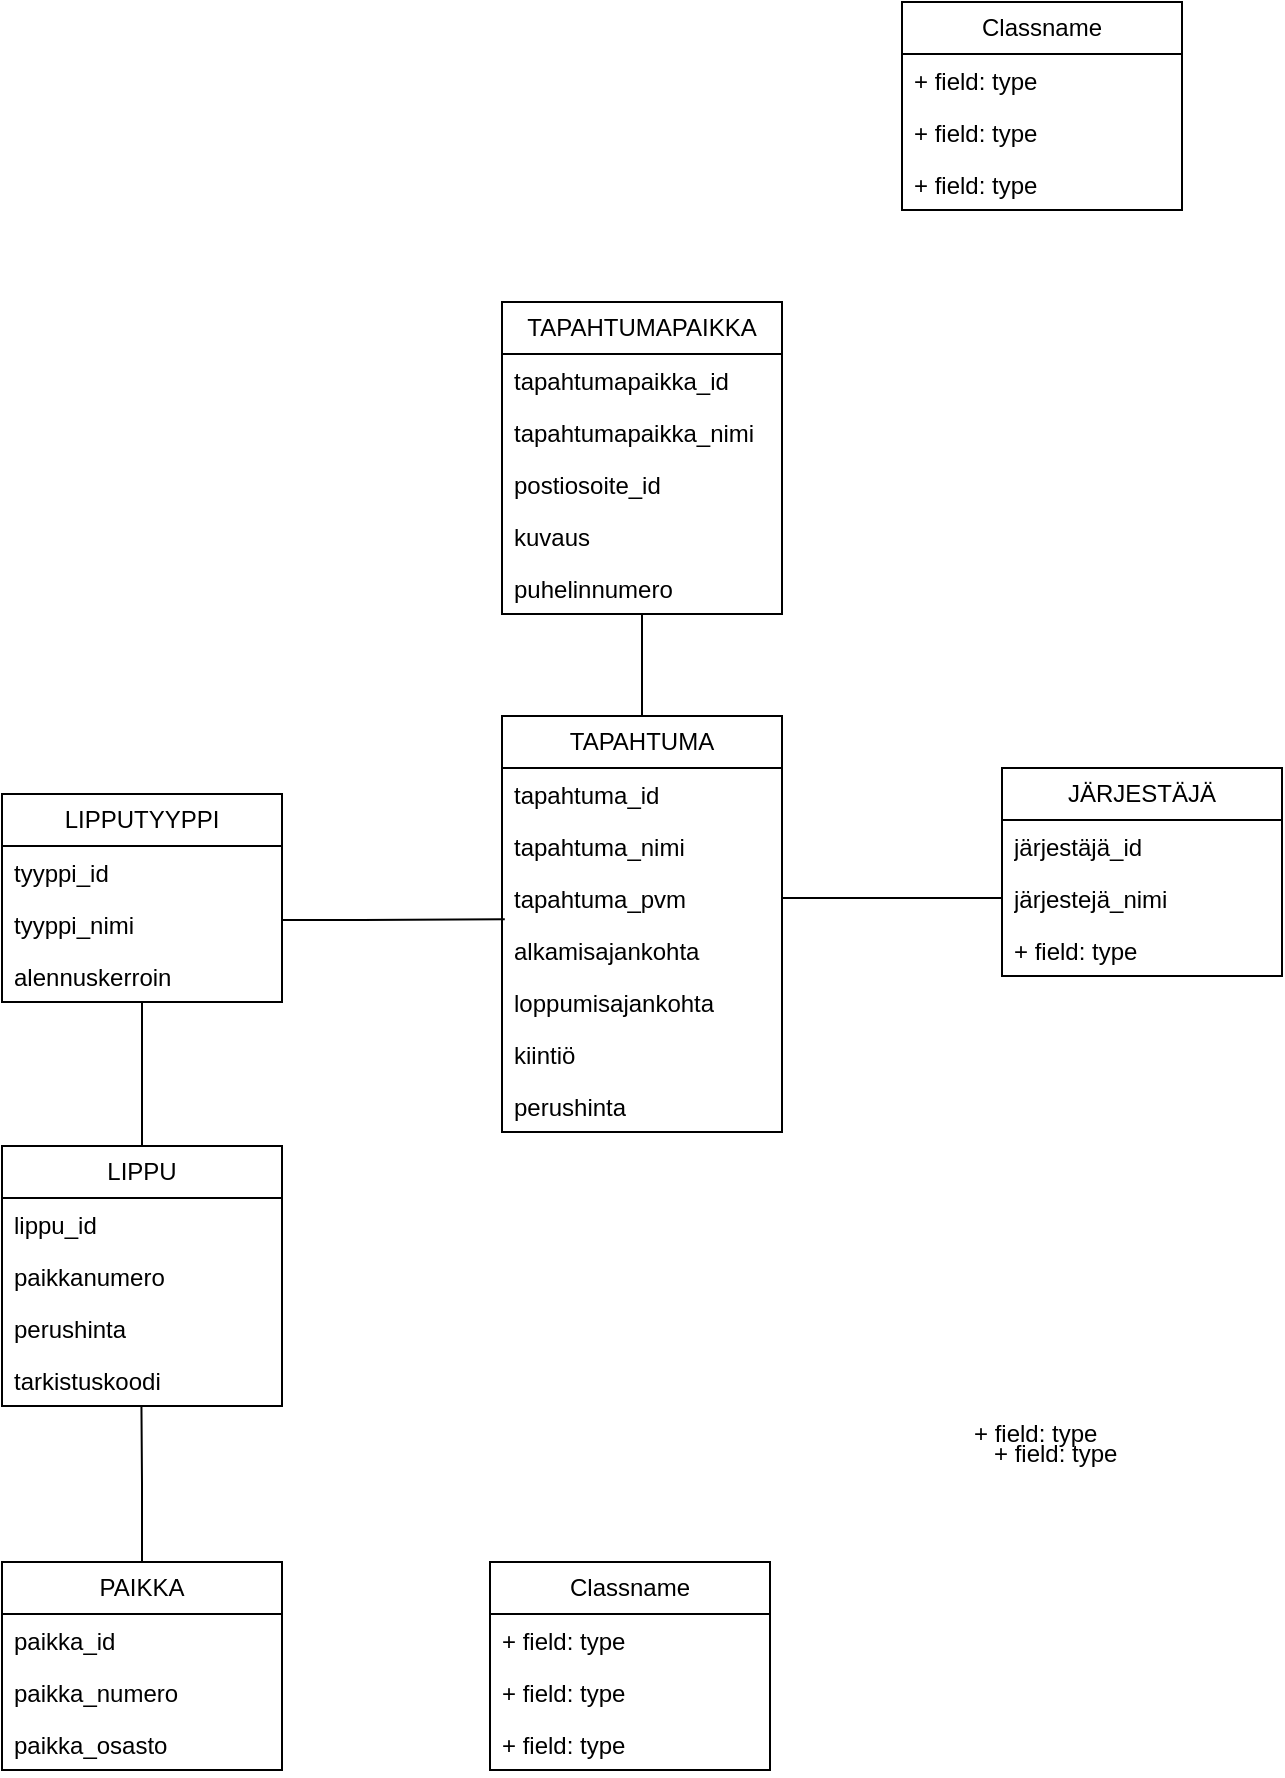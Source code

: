 <mxfile version="23.1.1" type="device">
  <diagram id="C5RBs43oDa-KdzZeNtuy" name="Page-1">
    <mxGraphModel dx="1912" dy="941" grid="1" gridSize="10" guides="1" tooltips="1" connect="1" arrows="1" fold="1" page="1" pageScale="1" pageWidth="827" pageHeight="1169" math="0" shadow="0">
      <root>
        <mxCell id="WIyWlLk6GJQsqaUBKTNV-0" />
        <mxCell id="WIyWlLk6GJQsqaUBKTNV-1" parent="WIyWlLk6GJQsqaUBKTNV-0" />
        <mxCell id="jIJgTY_eTTP_lxoI3uzi-0" value="PAIKKA" style="swimlane;fontStyle=0;childLayout=stackLayout;horizontal=1;startSize=26;fillColor=none;horizontalStack=0;resizeParent=1;resizeParentMax=0;resizeLast=0;collapsible=1;marginBottom=0;whiteSpace=wrap;html=1;" vertex="1" parent="WIyWlLk6GJQsqaUBKTNV-1">
          <mxGeometry x="170" y="820" width="140" height="104" as="geometry" />
        </mxCell>
        <mxCell id="jIJgTY_eTTP_lxoI3uzi-1" value="paikka_id" style="text;strokeColor=none;fillColor=none;align=left;verticalAlign=top;spacingLeft=4;spacingRight=4;overflow=hidden;rotatable=0;points=[[0,0.5],[1,0.5]];portConstraint=eastwest;whiteSpace=wrap;html=1;" vertex="1" parent="jIJgTY_eTTP_lxoI3uzi-0">
          <mxGeometry y="26" width="140" height="26" as="geometry" />
        </mxCell>
        <mxCell id="jIJgTY_eTTP_lxoI3uzi-2" value="paikka_numero" style="text;strokeColor=none;fillColor=none;align=left;verticalAlign=top;spacingLeft=4;spacingRight=4;overflow=hidden;rotatable=0;points=[[0,0.5],[1,0.5]];portConstraint=eastwest;whiteSpace=wrap;html=1;" vertex="1" parent="jIJgTY_eTTP_lxoI3uzi-0">
          <mxGeometry y="52" width="140" height="26" as="geometry" />
        </mxCell>
        <mxCell id="jIJgTY_eTTP_lxoI3uzi-3" value="paikka_osasto" style="text;strokeColor=none;fillColor=none;align=left;verticalAlign=top;spacingLeft=4;spacingRight=4;overflow=hidden;rotatable=0;points=[[0,0.5],[1,0.5]];portConstraint=eastwest;whiteSpace=wrap;html=1;" vertex="1" parent="jIJgTY_eTTP_lxoI3uzi-0">
          <mxGeometry y="78" width="140" height="26" as="geometry" />
        </mxCell>
        <mxCell id="jIJgTY_eTTP_lxoI3uzi-67" style="edgeStyle=orthogonalEdgeStyle;rounded=0;orthogonalLoop=1;jettySize=auto;html=1;endArrow=none;endFill=0;" edge="1" parent="WIyWlLk6GJQsqaUBKTNV-1" source="jIJgTY_eTTP_lxoI3uzi-5" target="jIJgTY_eTTP_lxoI3uzi-25">
          <mxGeometry relative="1" as="geometry" />
        </mxCell>
        <mxCell id="jIJgTY_eTTP_lxoI3uzi-5" value="TAPAHTUMAPAIKKA" style="swimlane;fontStyle=0;childLayout=stackLayout;horizontal=1;startSize=26;fillColor=none;horizontalStack=0;resizeParent=1;resizeParentMax=0;resizeLast=0;collapsible=1;marginBottom=0;whiteSpace=wrap;html=1;" vertex="1" parent="WIyWlLk6GJQsqaUBKTNV-1">
          <mxGeometry x="420" y="190" width="140" height="156" as="geometry" />
        </mxCell>
        <mxCell id="jIJgTY_eTTP_lxoI3uzi-6" value="tapahtumapaikka_id" style="text;strokeColor=none;fillColor=none;align=left;verticalAlign=top;spacingLeft=4;spacingRight=4;overflow=hidden;rotatable=0;points=[[0,0.5],[1,0.5]];portConstraint=eastwest;whiteSpace=wrap;html=1;" vertex="1" parent="jIJgTY_eTTP_lxoI3uzi-5">
          <mxGeometry y="26" width="140" height="26" as="geometry" />
        </mxCell>
        <mxCell id="jIJgTY_eTTP_lxoI3uzi-7" value="tapahtumapaikka_nimi" style="text;strokeColor=none;fillColor=none;align=left;verticalAlign=top;spacingLeft=4;spacingRight=4;overflow=hidden;rotatable=0;points=[[0,0.5],[1,0.5]];portConstraint=eastwest;whiteSpace=wrap;html=1;" vertex="1" parent="jIJgTY_eTTP_lxoI3uzi-5">
          <mxGeometry y="52" width="140" height="26" as="geometry" />
        </mxCell>
        <mxCell id="jIJgTY_eTTP_lxoI3uzi-8" value="postiosoite_id" style="text;strokeColor=none;fillColor=none;align=left;verticalAlign=top;spacingLeft=4;spacingRight=4;overflow=hidden;rotatable=0;points=[[0,0.5],[1,0.5]];portConstraint=eastwest;whiteSpace=wrap;html=1;" vertex="1" parent="jIJgTY_eTTP_lxoI3uzi-5">
          <mxGeometry y="78" width="140" height="26" as="geometry" />
        </mxCell>
        <mxCell id="jIJgTY_eTTP_lxoI3uzi-50" value="kuvaus" style="text;strokeColor=none;fillColor=none;align=left;verticalAlign=top;spacingLeft=4;spacingRight=4;overflow=hidden;rotatable=0;points=[[0,0.5],[1,0.5]];portConstraint=eastwest;whiteSpace=wrap;html=1;" vertex="1" parent="jIJgTY_eTTP_lxoI3uzi-5">
          <mxGeometry y="104" width="140" height="26" as="geometry" />
        </mxCell>
        <mxCell id="jIJgTY_eTTP_lxoI3uzi-49" value="puhelinnumero" style="text;strokeColor=none;fillColor=none;align=left;verticalAlign=top;spacingLeft=4;spacingRight=4;overflow=hidden;rotatable=0;points=[[0,0.5],[1,0.5]];portConstraint=eastwest;whiteSpace=wrap;html=1;" vertex="1" parent="jIJgTY_eTTP_lxoI3uzi-5">
          <mxGeometry y="130" width="140" height="26" as="geometry" />
        </mxCell>
        <mxCell id="jIJgTY_eTTP_lxoI3uzi-9" value="Classname" style="swimlane;fontStyle=0;childLayout=stackLayout;horizontal=1;startSize=26;fillColor=none;horizontalStack=0;resizeParent=1;resizeParentMax=0;resizeLast=0;collapsible=1;marginBottom=0;whiteSpace=wrap;html=1;" vertex="1" parent="WIyWlLk6GJQsqaUBKTNV-1">
          <mxGeometry x="414" y="820" width="140" height="104" as="geometry" />
        </mxCell>
        <mxCell id="jIJgTY_eTTP_lxoI3uzi-10" value="+ field: type" style="text;strokeColor=none;fillColor=none;align=left;verticalAlign=top;spacingLeft=4;spacingRight=4;overflow=hidden;rotatable=0;points=[[0,0.5],[1,0.5]];portConstraint=eastwest;whiteSpace=wrap;html=1;" vertex="1" parent="jIJgTY_eTTP_lxoI3uzi-9">
          <mxGeometry y="26" width="140" height="26" as="geometry" />
        </mxCell>
        <mxCell id="jIJgTY_eTTP_lxoI3uzi-11" value="+ field: type" style="text;strokeColor=none;fillColor=none;align=left;verticalAlign=top;spacingLeft=4;spacingRight=4;overflow=hidden;rotatable=0;points=[[0,0.5],[1,0.5]];portConstraint=eastwest;whiteSpace=wrap;html=1;" vertex="1" parent="jIJgTY_eTTP_lxoI3uzi-9">
          <mxGeometry y="52" width="140" height="26" as="geometry" />
        </mxCell>
        <mxCell id="jIJgTY_eTTP_lxoI3uzi-12" value="+ field: type" style="text;strokeColor=none;fillColor=none;align=left;verticalAlign=top;spacingLeft=4;spacingRight=4;overflow=hidden;rotatable=0;points=[[0,0.5],[1,0.5]];portConstraint=eastwest;whiteSpace=wrap;html=1;" vertex="1" parent="jIJgTY_eTTP_lxoI3uzi-9">
          <mxGeometry y="78" width="140" height="26" as="geometry" />
        </mxCell>
        <mxCell id="jIJgTY_eTTP_lxoI3uzi-13" value="Classname" style="swimlane;fontStyle=0;childLayout=stackLayout;horizontal=1;startSize=26;fillColor=none;horizontalStack=0;resizeParent=1;resizeParentMax=0;resizeLast=0;collapsible=1;marginBottom=0;whiteSpace=wrap;html=1;" vertex="1" parent="WIyWlLk6GJQsqaUBKTNV-1">
          <mxGeometry x="620" y="40" width="140" height="104" as="geometry" />
        </mxCell>
        <mxCell id="jIJgTY_eTTP_lxoI3uzi-14" value="+ field: type" style="text;strokeColor=none;fillColor=none;align=left;verticalAlign=top;spacingLeft=4;spacingRight=4;overflow=hidden;rotatable=0;points=[[0,0.5],[1,0.5]];portConstraint=eastwest;whiteSpace=wrap;html=1;" vertex="1" parent="jIJgTY_eTTP_lxoI3uzi-13">
          <mxGeometry y="26" width="140" height="26" as="geometry" />
        </mxCell>
        <mxCell id="jIJgTY_eTTP_lxoI3uzi-15" value="+ field: type" style="text;strokeColor=none;fillColor=none;align=left;verticalAlign=top;spacingLeft=4;spacingRight=4;overflow=hidden;rotatable=0;points=[[0,0.5],[1,0.5]];portConstraint=eastwest;whiteSpace=wrap;html=1;" vertex="1" parent="jIJgTY_eTTP_lxoI3uzi-13">
          <mxGeometry y="52" width="140" height="26" as="geometry" />
        </mxCell>
        <mxCell id="jIJgTY_eTTP_lxoI3uzi-16" value="+ field: type" style="text;strokeColor=none;fillColor=none;align=left;verticalAlign=top;spacingLeft=4;spacingRight=4;overflow=hidden;rotatable=0;points=[[0,0.5],[1,0.5]];portConstraint=eastwest;whiteSpace=wrap;html=1;" vertex="1" parent="jIJgTY_eTTP_lxoI3uzi-13">
          <mxGeometry y="78" width="140" height="26" as="geometry" />
        </mxCell>
        <mxCell id="jIJgTY_eTTP_lxoI3uzi-61" style="edgeStyle=orthogonalEdgeStyle;rounded=0;orthogonalLoop=1;jettySize=auto;html=1;entryX=0.5;entryY=0;entryDx=0;entryDy=0;endArrow=none;endFill=0;" edge="1" parent="WIyWlLk6GJQsqaUBKTNV-1" source="jIJgTY_eTTP_lxoI3uzi-17" target="jIJgTY_eTTP_lxoI3uzi-29">
          <mxGeometry relative="1" as="geometry" />
        </mxCell>
        <mxCell id="jIJgTY_eTTP_lxoI3uzi-17" value="LIPPUTYYPPI" style="swimlane;fontStyle=0;childLayout=stackLayout;horizontal=1;startSize=26;fillColor=none;horizontalStack=0;resizeParent=1;resizeParentMax=0;resizeLast=0;collapsible=1;marginBottom=0;whiteSpace=wrap;html=1;" vertex="1" parent="WIyWlLk6GJQsqaUBKTNV-1">
          <mxGeometry x="170" y="436" width="140" height="104" as="geometry" />
        </mxCell>
        <mxCell id="jIJgTY_eTTP_lxoI3uzi-18" value="tyyppi_id" style="text;strokeColor=none;fillColor=none;align=left;verticalAlign=top;spacingLeft=4;spacingRight=4;overflow=hidden;rotatable=0;points=[[0,0.5],[1,0.5]];portConstraint=eastwest;whiteSpace=wrap;html=1;" vertex="1" parent="jIJgTY_eTTP_lxoI3uzi-17">
          <mxGeometry y="26" width="140" height="26" as="geometry" />
        </mxCell>
        <mxCell id="jIJgTY_eTTP_lxoI3uzi-19" value="tyyppi_nimi" style="text;strokeColor=none;fillColor=none;align=left;verticalAlign=top;spacingLeft=4;spacingRight=4;overflow=hidden;rotatable=0;points=[[0,0.5],[1,0.5]];portConstraint=eastwest;whiteSpace=wrap;html=1;" vertex="1" parent="jIJgTY_eTTP_lxoI3uzi-17">
          <mxGeometry y="52" width="140" height="26" as="geometry" />
        </mxCell>
        <mxCell id="jIJgTY_eTTP_lxoI3uzi-55" value="alennuskerroin" style="text;strokeColor=none;fillColor=none;align=left;verticalAlign=top;spacingLeft=4;spacingRight=4;overflow=hidden;rotatable=0;points=[[0,0.5],[1,0.5]];portConstraint=eastwest;whiteSpace=wrap;html=1;" vertex="1" parent="jIJgTY_eTTP_lxoI3uzi-17">
          <mxGeometry y="78" width="140" height="26" as="geometry" />
        </mxCell>
        <mxCell id="jIJgTY_eTTP_lxoI3uzi-21" value="JÄRJESTÄJÄ" style="swimlane;fontStyle=0;childLayout=stackLayout;horizontal=1;startSize=26;fillColor=none;horizontalStack=0;resizeParent=1;resizeParentMax=0;resizeLast=0;collapsible=1;marginBottom=0;whiteSpace=wrap;html=1;" vertex="1" parent="WIyWlLk6GJQsqaUBKTNV-1">
          <mxGeometry x="670" y="423" width="140" height="104" as="geometry" />
        </mxCell>
        <mxCell id="jIJgTY_eTTP_lxoI3uzi-22" value="järjestäjä_id" style="text;strokeColor=none;fillColor=none;align=left;verticalAlign=top;spacingLeft=4;spacingRight=4;overflow=hidden;rotatable=0;points=[[0,0.5],[1,0.5]];portConstraint=eastwest;whiteSpace=wrap;html=1;" vertex="1" parent="jIJgTY_eTTP_lxoI3uzi-21">
          <mxGeometry y="26" width="140" height="26" as="geometry" />
        </mxCell>
        <mxCell id="jIJgTY_eTTP_lxoI3uzi-23" value="järjestejä_nimi" style="text;strokeColor=none;fillColor=none;align=left;verticalAlign=top;spacingLeft=4;spacingRight=4;overflow=hidden;rotatable=0;points=[[0,0.5],[1,0.5]];portConstraint=eastwest;whiteSpace=wrap;html=1;" vertex="1" parent="jIJgTY_eTTP_lxoI3uzi-21">
          <mxGeometry y="52" width="140" height="26" as="geometry" />
        </mxCell>
        <mxCell id="jIJgTY_eTTP_lxoI3uzi-24" value="+ field: type" style="text;strokeColor=none;fillColor=none;align=left;verticalAlign=top;spacingLeft=4;spacingRight=4;overflow=hidden;rotatable=0;points=[[0,0.5],[1,0.5]];portConstraint=eastwest;whiteSpace=wrap;html=1;" vertex="1" parent="jIJgTY_eTTP_lxoI3uzi-21">
          <mxGeometry y="78" width="140" height="26" as="geometry" />
        </mxCell>
        <mxCell id="jIJgTY_eTTP_lxoI3uzi-25" value="TAPAHTUMA" style="swimlane;fontStyle=0;childLayout=stackLayout;horizontal=1;startSize=26;fillColor=none;horizontalStack=0;resizeParent=1;resizeParentMax=0;resizeLast=0;collapsible=1;marginBottom=0;whiteSpace=wrap;html=1;" vertex="1" parent="WIyWlLk6GJQsqaUBKTNV-1">
          <mxGeometry x="420" y="397" width="140" height="208" as="geometry" />
        </mxCell>
        <mxCell id="jIJgTY_eTTP_lxoI3uzi-26" value="tapahtuma_id" style="text;strokeColor=none;fillColor=none;align=left;verticalAlign=top;spacingLeft=4;spacingRight=4;overflow=hidden;rotatable=0;points=[[0,0.5],[1,0.5]];portConstraint=eastwest;whiteSpace=wrap;html=1;" vertex="1" parent="jIJgTY_eTTP_lxoI3uzi-25">
          <mxGeometry y="26" width="140" height="26" as="geometry" />
        </mxCell>
        <mxCell id="jIJgTY_eTTP_lxoI3uzi-27" value="tapahtuma_nimi" style="text;strokeColor=none;fillColor=none;align=left;verticalAlign=top;spacingLeft=4;spacingRight=4;overflow=hidden;rotatable=0;points=[[0,0.5],[1,0.5]];portConstraint=eastwest;whiteSpace=wrap;html=1;" vertex="1" parent="jIJgTY_eTTP_lxoI3uzi-25">
          <mxGeometry y="52" width="140" height="26" as="geometry" />
        </mxCell>
        <mxCell id="jIJgTY_eTTP_lxoI3uzi-28" value="tapahtuma_pvm" style="text;strokeColor=none;fillColor=none;align=left;verticalAlign=top;spacingLeft=4;spacingRight=4;overflow=hidden;rotatable=0;points=[[0,0.5],[1,0.5]];portConstraint=eastwest;whiteSpace=wrap;html=1;" vertex="1" parent="jIJgTY_eTTP_lxoI3uzi-25">
          <mxGeometry y="78" width="140" height="26" as="geometry" />
        </mxCell>
        <mxCell id="jIJgTY_eTTP_lxoI3uzi-57" value="alkamisajankohta" style="text;strokeColor=none;fillColor=none;align=left;verticalAlign=top;spacingLeft=4;spacingRight=4;overflow=hidden;rotatable=0;points=[[0,0.5],[1,0.5]];portConstraint=eastwest;whiteSpace=wrap;html=1;" vertex="1" parent="jIJgTY_eTTP_lxoI3uzi-25">
          <mxGeometry y="104" width="140" height="26" as="geometry" />
        </mxCell>
        <mxCell id="jIJgTY_eTTP_lxoI3uzi-56" value="loppumisajankohta" style="text;strokeColor=none;fillColor=none;align=left;verticalAlign=top;spacingLeft=4;spacingRight=4;overflow=hidden;rotatable=0;points=[[0,0.5],[1,0.5]];portConstraint=eastwest;whiteSpace=wrap;html=1;" vertex="1" parent="jIJgTY_eTTP_lxoI3uzi-25">
          <mxGeometry y="130" width="140" height="26" as="geometry" />
        </mxCell>
        <mxCell id="jIJgTY_eTTP_lxoI3uzi-51" value="kiintiö" style="text;strokeColor=none;fillColor=none;align=left;verticalAlign=top;spacingLeft=4;spacingRight=4;overflow=hidden;rotatable=0;points=[[0,0.5],[1,0.5]];portConstraint=eastwest;whiteSpace=wrap;html=1;" vertex="1" parent="jIJgTY_eTTP_lxoI3uzi-25">
          <mxGeometry y="156" width="140" height="26" as="geometry" />
        </mxCell>
        <mxCell id="jIJgTY_eTTP_lxoI3uzi-54" value="perushinta" style="text;strokeColor=none;fillColor=none;align=left;verticalAlign=top;spacingLeft=4;spacingRight=4;overflow=hidden;rotatable=0;points=[[0,0.5],[1,0.5]];portConstraint=eastwest;whiteSpace=wrap;html=1;" vertex="1" parent="jIJgTY_eTTP_lxoI3uzi-25">
          <mxGeometry y="182" width="140" height="26" as="geometry" />
        </mxCell>
        <mxCell id="jIJgTY_eTTP_lxoI3uzi-29" value="LIPPU" style="swimlane;fontStyle=0;childLayout=stackLayout;horizontal=1;startSize=26;fillColor=none;horizontalStack=0;resizeParent=1;resizeParentMax=0;resizeLast=0;collapsible=1;marginBottom=0;whiteSpace=wrap;html=1;" vertex="1" parent="WIyWlLk6GJQsqaUBKTNV-1">
          <mxGeometry x="170" y="612" width="140" height="130" as="geometry" />
        </mxCell>
        <mxCell id="jIJgTY_eTTP_lxoI3uzi-42" value="lippu_id" style="text;strokeColor=none;fillColor=none;align=left;verticalAlign=top;spacingLeft=4;spacingRight=4;overflow=hidden;rotatable=0;points=[[0,0.5],[1,0.5]];portConstraint=eastwest;whiteSpace=wrap;html=1;" vertex="1" parent="jIJgTY_eTTP_lxoI3uzi-29">
          <mxGeometry y="26" width="140" height="26" as="geometry" />
        </mxCell>
        <mxCell id="jIJgTY_eTTP_lxoI3uzi-31" value="paikkanumero" style="text;strokeColor=none;fillColor=none;align=left;verticalAlign=top;spacingLeft=4;spacingRight=4;overflow=hidden;rotatable=0;points=[[0,0.5],[1,0.5]];portConstraint=eastwest;whiteSpace=wrap;html=1;" vertex="1" parent="jIJgTY_eTTP_lxoI3uzi-29">
          <mxGeometry y="52" width="140" height="26" as="geometry" />
        </mxCell>
        <mxCell id="jIJgTY_eTTP_lxoI3uzi-48" value="perushinta" style="text;strokeColor=none;fillColor=none;align=left;verticalAlign=top;spacingLeft=4;spacingRight=4;overflow=hidden;rotatable=0;points=[[0,0.5],[1,0.5]];portConstraint=eastwest;whiteSpace=wrap;html=1;" vertex="1" parent="jIJgTY_eTTP_lxoI3uzi-29">
          <mxGeometry y="78" width="140" height="26" as="geometry" />
        </mxCell>
        <mxCell id="jIJgTY_eTTP_lxoI3uzi-41" value="tarkistuskoodi" style="text;strokeColor=none;fillColor=none;align=left;verticalAlign=top;spacingLeft=4;spacingRight=4;overflow=hidden;rotatable=0;points=[[0,0.5],[1,0.5]];portConstraint=eastwest;whiteSpace=wrap;html=1;" vertex="1" parent="jIJgTY_eTTP_lxoI3uzi-29">
          <mxGeometry y="104" width="140" height="26" as="geometry" />
        </mxCell>
        <mxCell id="jIJgTY_eTTP_lxoI3uzi-52" value="+ field: type" style="text;strokeColor=none;fillColor=none;align=left;verticalAlign=top;spacingLeft=4;spacingRight=4;overflow=hidden;rotatable=0;points=[[0,0.5],[1,0.5]];portConstraint=eastwest;whiteSpace=wrap;html=1;" vertex="1" parent="WIyWlLk6GJQsqaUBKTNV-1">
          <mxGeometry x="650" y="742" width="140" height="26" as="geometry" />
        </mxCell>
        <mxCell id="jIJgTY_eTTP_lxoI3uzi-53" value="+ field: type" style="text;strokeColor=none;fillColor=none;align=left;verticalAlign=top;spacingLeft=4;spacingRight=4;overflow=hidden;rotatable=0;points=[[0,0.5],[1,0.5]];portConstraint=eastwest;whiteSpace=wrap;html=1;" vertex="1" parent="WIyWlLk6GJQsqaUBKTNV-1">
          <mxGeometry x="660" y="752" width="140" height="26" as="geometry" />
        </mxCell>
        <mxCell id="jIJgTY_eTTP_lxoI3uzi-60" style="edgeStyle=orthogonalEdgeStyle;rounded=0;orthogonalLoop=1;jettySize=auto;html=1;entryX=0;entryY=0.5;entryDx=0;entryDy=0;endArrow=none;endFill=0;" edge="1" parent="WIyWlLk6GJQsqaUBKTNV-1" source="jIJgTY_eTTP_lxoI3uzi-28" target="jIJgTY_eTTP_lxoI3uzi-23">
          <mxGeometry relative="1" as="geometry" />
        </mxCell>
        <mxCell id="jIJgTY_eTTP_lxoI3uzi-65" style="edgeStyle=orthogonalEdgeStyle;rounded=0;orthogonalLoop=1;jettySize=auto;html=1;entryX=0.498;entryY=0.982;entryDx=0;entryDy=0;entryPerimeter=0;endArrow=none;endFill=0;" edge="1" parent="WIyWlLk6GJQsqaUBKTNV-1" source="jIJgTY_eTTP_lxoI3uzi-0" target="jIJgTY_eTTP_lxoI3uzi-41">
          <mxGeometry relative="1" as="geometry" />
        </mxCell>
        <mxCell id="jIJgTY_eTTP_lxoI3uzi-71" style="edgeStyle=orthogonalEdgeStyle;rounded=0;orthogonalLoop=1;jettySize=auto;html=1;entryX=0.01;entryY=-0.09;entryDx=0;entryDy=0;entryPerimeter=0;endArrow=none;endFill=0;" edge="1" parent="WIyWlLk6GJQsqaUBKTNV-1" source="jIJgTY_eTTP_lxoI3uzi-17" target="jIJgTY_eTTP_lxoI3uzi-57">
          <mxGeometry relative="1" as="geometry">
            <Array as="points">
              <mxPoint x="350" y="499" />
              <mxPoint x="350" y="499" />
            </Array>
          </mxGeometry>
        </mxCell>
      </root>
    </mxGraphModel>
  </diagram>
</mxfile>
